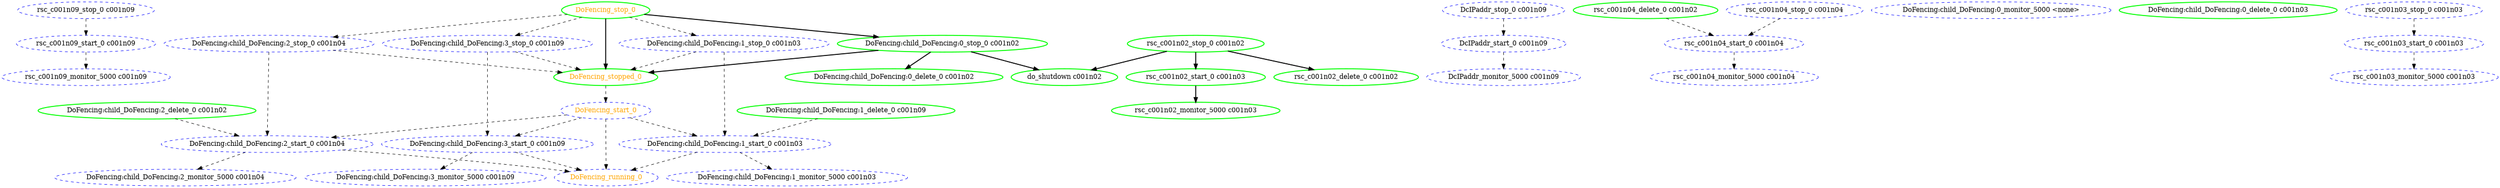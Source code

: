 digraph "g" {
	size = "30,30"
"rsc_c001n09_monitor_5000 c001n09" [ style="dashed" color="blue" fontcolor="black" ]
"DoFencing:child_DoFencing:1_monitor_5000 c001n03" [ style="dashed" color="blue" fontcolor="black" ]
"DoFencing:child_DoFencing:1_delete_0 c001n09" [ style=bold color="green" fontcolor="black" ]
"DcIPaddr_monitor_5000 c001n09" [ style="dashed" color="blue" fontcolor="black" ]
"DoFencing:child_DoFencing:3_monitor_5000 c001n09" [ style="dashed" color="blue" fontcolor="black" ]
"rsc_c001n02_monitor_5000 c001n03" [ style=bold color="green" fontcolor="black" ]
"DoFencing:child_DoFencing:2_monitor_5000 c001n04" [ style="dashed" color="blue" fontcolor="black" ]
"DoFencing:child_DoFencing:2_delete_0 c001n02" [ style=bold color="green" fontcolor="black" ]
"rsc_c001n04_monitor_5000 c001n04" [ style="dashed" color="blue" fontcolor="black" ]
"rsc_c001n04_delete_0 c001n02" [ style=bold color="green" fontcolor="black" ]
"DoFencing:child_DoFencing:0_monitor_5000 <none>" [ style="dashed" color="blue" fontcolor="black" ]
"DoFencing:child_DoFencing:0_delete_0 c001n03" [ style=bold color="green" fontcolor="black" ]
"rsc_c001n03_monitor_5000 c001n03" [ style="dashed" color="blue" fontcolor="black" ]
"DcIPaddr_stop_0 c001n09" [ style="dashed" color="blue" fontcolor="black" ]
"DcIPaddr_start_0 c001n09" [ style="dashed" color="blue" fontcolor="black" ]
"rsc_c001n09_stop_0 c001n09" [ style="dashed" color="blue" fontcolor="black" ]
"rsc_c001n09_start_0 c001n09" [ style="dashed" color="blue" fontcolor="black" ]
"rsc_c001n02_stop_0 c001n02" [ style=bold color="green" fontcolor="black" ]
"rsc_c001n02_start_0 c001n03" [ style=bold color="green" fontcolor="black" ]
"rsc_c001n02_delete_0 c001n02" [ style=bold color="green" fontcolor="black" ]
"rsc_c001n03_stop_0 c001n03" [ style="dashed" color="blue" fontcolor="black" ]
"rsc_c001n03_start_0 c001n03" [ style="dashed" color="blue" fontcolor="black" ]
"rsc_c001n04_stop_0 c001n04" [ style="dashed" color="blue" fontcolor="black" ]
"rsc_c001n04_start_0 c001n04" [ style="dashed" color="blue" fontcolor="black" ]
"DoFencing:child_DoFencing:0_stop_0 c001n02" [ style=bold color="green" fontcolor="black" ]
"DoFencing:child_DoFencing:0_delete_0 c001n02" [ style=bold color="green" fontcolor="black" ]
"DoFencing:child_DoFencing:1_stop_0 c001n03" [ style="dashed" color="blue" fontcolor="black" ]
"DoFencing:child_DoFencing:1_start_0 c001n03" [ style="dashed" color="blue" fontcolor="black" ]
"DoFencing:child_DoFencing:2_stop_0 c001n04" [ style="dashed" color="blue" fontcolor="black" ]
"DoFencing:child_DoFencing:2_start_0 c001n04" [ style="dashed" color="blue" fontcolor="black" ]
"DoFencing:child_DoFencing:3_stop_0 c001n09" [ style="dashed" color="blue" fontcolor="black" ]
"DoFencing:child_DoFencing:3_start_0 c001n09" [ style="dashed" color="blue" fontcolor="black" ]
"DoFencing_start_0" [ style="dashed" color="blue" fontcolor="orange" ]
"DoFencing_running_0" [ style="dashed" color="blue" fontcolor="orange" ]
"DoFencing_stop_0" [ style=bold color="green" fontcolor="orange" ]
"DoFencing_stopped_0" [ style=bold color="green" fontcolor="orange" ]
"do_shutdown c001n02" [ style=bold color="green" fontcolor="black" ]
"rsc_c001n09_start_0 c001n09" -> "rsc_c001n09_monitor_5000 c001n09" [ style = dashed]
"DoFencing:child_DoFencing:1_start_0 c001n03" -> "DoFencing:child_DoFencing:1_monitor_5000 c001n03" [ style = dashed]
"DcIPaddr_start_0 c001n09" -> "DcIPaddr_monitor_5000 c001n09" [ style = dashed]
"DoFencing:child_DoFencing:3_start_0 c001n09" -> "DoFencing:child_DoFencing:3_monitor_5000 c001n09" [ style = dashed]
"rsc_c001n02_start_0 c001n03" -> "rsc_c001n02_monitor_5000 c001n03" [ style = bold]
"DoFencing:child_DoFencing:2_start_0 c001n04" -> "DoFencing:child_DoFencing:2_monitor_5000 c001n04" [ style = dashed]
"rsc_c001n04_start_0 c001n04" -> "rsc_c001n04_monitor_5000 c001n04" [ style = dashed]
"rsc_c001n03_start_0 c001n03" -> "rsc_c001n03_monitor_5000 c001n03" [ style = dashed]
"DcIPaddr_stop_0 c001n09" -> "DcIPaddr_start_0 c001n09" [ style = dashed]
"rsc_c001n09_stop_0 c001n09" -> "rsc_c001n09_start_0 c001n09" [ style = dashed]
"rsc_c001n02_stop_0 c001n02" -> "rsc_c001n02_start_0 c001n03" [ style = bold]
"rsc_c001n02_stop_0 c001n02" -> "rsc_c001n02_delete_0 c001n02" [ style = bold]
"rsc_c001n03_stop_0 c001n03" -> "rsc_c001n03_start_0 c001n03" [ style = dashed]
"rsc_c001n04_delete_0 c001n02" -> "rsc_c001n04_start_0 c001n04" [ style = dashed]
"rsc_c001n04_stop_0 c001n04" -> "rsc_c001n04_start_0 c001n04" [ style = dashed]
"DoFencing_stop_0" -> "DoFencing:child_DoFencing:0_stop_0 c001n02" [ style = bold]
"DoFencing:child_DoFencing:0_stop_0 c001n02" -> "DoFencing:child_DoFencing:0_delete_0 c001n02" [ style = bold]
"DoFencing_stop_0" -> "DoFencing:child_DoFencing:1_stop_0 c001n03" [ style = dashed]
"DoFencing:child_DoFencing:1_delete_0 c001n09" -> "DoFencing:child_DoFencing:1_start_0 c001n03" [ style = dashed]
"DoFencing:child_DoFencing:1_stop_0 c001n03" -> "DoFencing:child_DoFencing:1_start_0 c001n03" [ style = dashed]
"DoFencing_start_0" -> "DoFencing:child_DoFencing:1_start_0 c001n03" [ style = dashed]
"DoFencing_stop_0" -> "DoFencing:child_DoFencing:2_stop_0 c001n04" [ style = dashed]
"DoFencing:child_DoFencing:2_delete_0 c001n02" -> "DoFencing:child_DoFencing:2_start_0 c001n04" [ style = dashed]
"DoFencing:child_DoFencing:2_stop_0 c001n04" -> "DoFencing:child_DoFencing:2_start_0 c001n04" [ style = dashed]
"DoFencing_start_0" -> "DoFencing:child_DoFencing:2_start_0 c001n04" [ style = dashed]
"DoFencing_stop_0" -> "DoFencing:child_DoFencing:3_stop_0 c001n09" [ style = dashed]
"DoFencing:child_DoFencing:3_stop_0 c001n09" -> "DoFencing:child_DoFencing:3_start_0 c001n09" [ style = dashed]
"DoFencing_start_0" -> "DoFencing:child_DoFencing:3_start_0 c001n09" [ style = dashed]
"DoFencing_stopped_0" -> "DoFencing_start_0" [ style = dashed]
"DoFencing_start_0" -> "DoFencing_running_0" [ style = dashed]
"DoFencing:child_DoFencing:1_start_0 c001n03" -> "DoFencing_running_0" [ style = dashed]
"DoFencing:child_DoFencing:2_start_0 c001n04" -> "DoFencing_running_0" [ style = dashed]
"DoFencing:child_DoFencing:3_start_0 c001n09" -> "DoFencing_running_0" [ style = dashed]
"DoFencing:child_DoFencing:0_stop_0 c001n02" -> "DoFencing_stopped_0" [ style = bold]
"DoFencing:child_DoFencing:1_stop_0 c001n03" -> "DoFencing_stopped_0" [ style = dashed]
"DoFencing:child_DoFencing:2_stop_0 c001n04" -> "DoFencing_stopped_0" [ style = dashed]
"DoFencing:child_DoFencing:3_stop_0 c001n09" -> "DoFencing_stopped_0" [ style = dashed]
"DoFencing_stop_0" -> "DoFencing_stopped_0" [ style = bold]
"rsc_c001n02_stop_0 c001n02" -> "do_shutdown c001n02" [ style = bold]
"DoFencing:child_DoFencing:0_stop_0 c001n02" -> "do_shutdown c001n02" [ style = bold]
}
